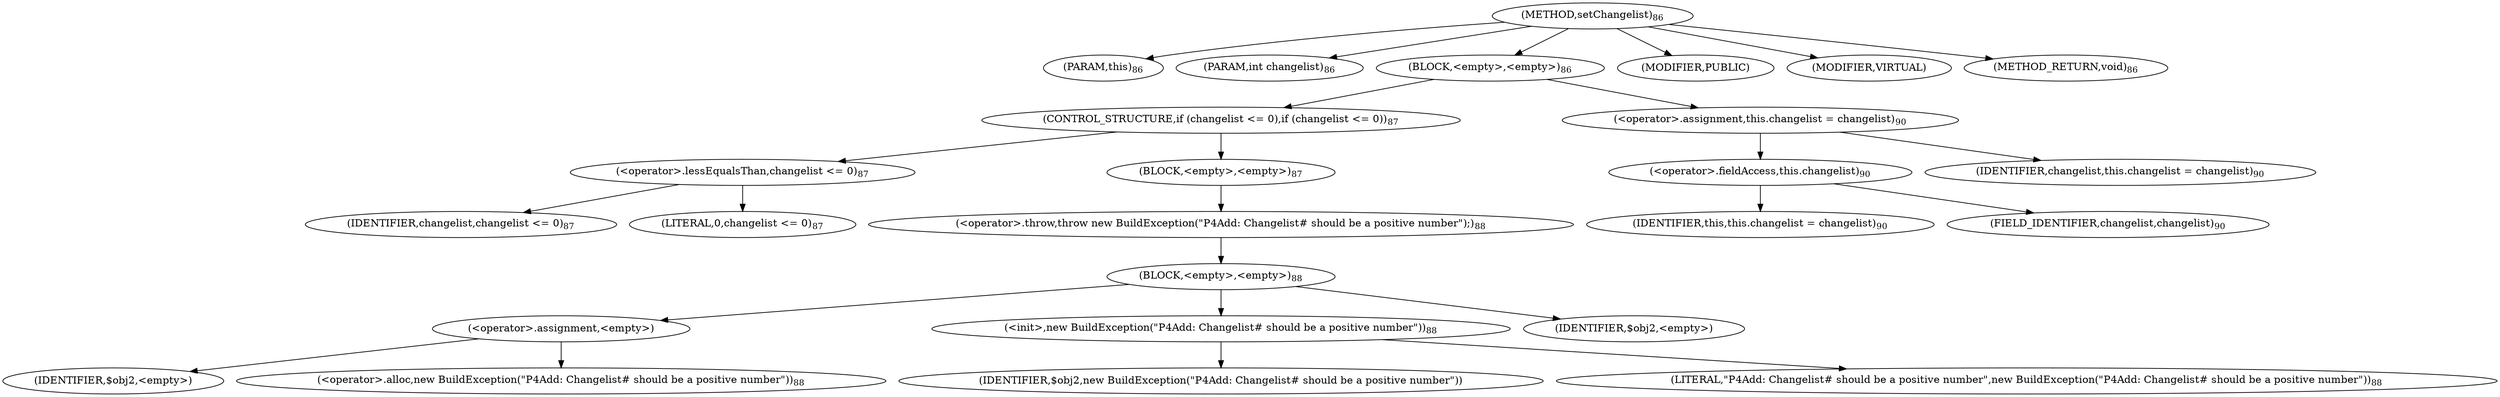 digraph "setChangelist" {  
"64" [label = <(METHOD,setChangelist)<SUB>86</SUB>> ]
"6" [label = <(PARAM,this)<SUB>86</SUB>> ]
"65" [label = <(PARAM,int changelist)<SUB>86</SUB>> ]
"66" [label = <(BLOCK,&lt;empty&gt;,&lt;empty&gt;)<SUB>86</SUB>> ]
"67" [label = <(CONTROL_STRUCTURE,if (changelist &lt;= 0),if (changelist &lt;= 0))<SUB>87</SUB>> ]
"68" [label = <(&lt;operator&gt;.lessEqualsThan,changelist &lt;= 0)<SUB>87</SUB>> ]
"69" [label = <(IDENTIFIER,changelist,changelist &lt;= 0)<SUB>87</SUB>> ]
"70" [label = <(LITERAL,0,changelist &lt;= 0)<SUB>87</SUB>> ]
"71" [label = <(BLOCK,&lt;empty&gt;,&lt;empty&gt;)<SUB>87</SUB>> ]
"72" [label = <(&lt;operator&gt;.throw,throw new BuildException(&quot;P4Add: Changelist# should be a positive number&quot;);)<SUB>88</SUB>> ]
"73" [label = <(BLOCK,&lt;empty&gt;,&lt;empty&gt;)<SUB>88</SUB>> ]
"74" [label = <(&lt;operator&gt;.assignment,&lt;empty&gt;)> ]
"75" [label = <(IDENTIFIER,$obj2,&lt;empty&gt;)> ]
"76" [label = <(&lt;operator&gt;.alloc,new BuildException(&quot;P4Add: Changelist# should be a positive number&quot;))<SUB>88</SUB>> ]
"77" [label = <(&lt;init&gt;,new BuildException(&quot;P4Add: Changelist# should be a positive number&quot;))<SUB>88</SUB>> ]
"78" [label = <(IDENTIFIER,$obj2,new BuildException(&quot;P4Add: Changelist# should be a positive number&quot;))> ]
"79" [label = <(LITERAL,&quot;P4Add: Changelist# should be a positive number&quot;,new BuildException(&quot;P4Add: Changelist# should be a positive number&quot;))<SUB>88</SUB>> ]
"80" [label = <(IDENTIFIER,$obj2,&lt;empty&gt;)> ]
"81" [label = <(&lt;operator&gt;.assignment,this.changelist = changelist)<SUB>90</SUB>> ]
"82" [label = <(&lt;operator&gt;.fieldAccess,this.changelist)<SUB>90</SUB>> ]
"5" [label = <(IDENTIFIER,this,this.changelist = changelist)<SUB>90</SUB>> ]
"83" [label = <(FIELD_IDENTIFIER,changelist,changelist)<SUB>90</SUB>> ]
"84" [label = <(IDENTIFIER,changelist,this.changelist = changelist)<SUB>90</SUB>> ]
"85" [label = <(MODIFIER,PUBLIC)> ]
"86" [label = <(MODIFIER,VIRTUAL)> ]
"87" [label = <(METHOD_RETURN,void)<SUB>86</SUB>> ]
  "64" -> "6" 
  "64" -> "65" 
  "64" -> "66" 
  "64" -> "85" 
  "64" -> "86" 
  "64" -> "87" 
  "66" -> "67" 
  "66" -> "81" 
  "67" -> "68" 
  "67" -> "71" 
  "68" -> "69" 
  "68" -> "70" 
  "71" -> "72" 
  "72" -> "73" 
  "73" -> "74" 
  "73" -> "77" 
  "73" -> "80" 
  "74" -> "75" 
  "74" -> "76" 
  "77" -> "78" 
  "77" -> "79" 
  "81" -> "82" 
  "81" -> "84" 
  "82" -> "5" 
  "82" -> "83" 
}
